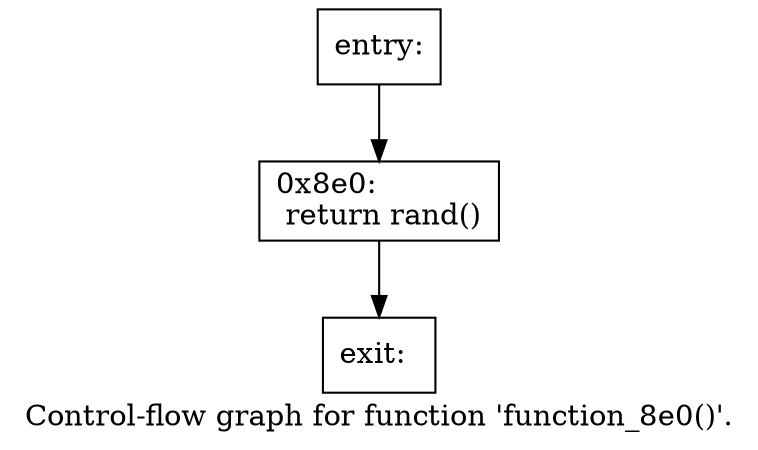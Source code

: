 digraph "Control-flow graph for function 'function_8e0()'." {
  label="Control-flow graph for function 'function_8e0()'.";
  node [shape=record];

  Node06F9E2A0 [label="{entry:\l}"];
  Node06F9E2A0 -> Node06F9E498;
  Node06F9E498 [label="{0x8e0:\l  return rand()\l}"];
  Node06F9E498 -> Node06F9E690;
  Node06F9E690 [label="{exit:\l}"];

}
